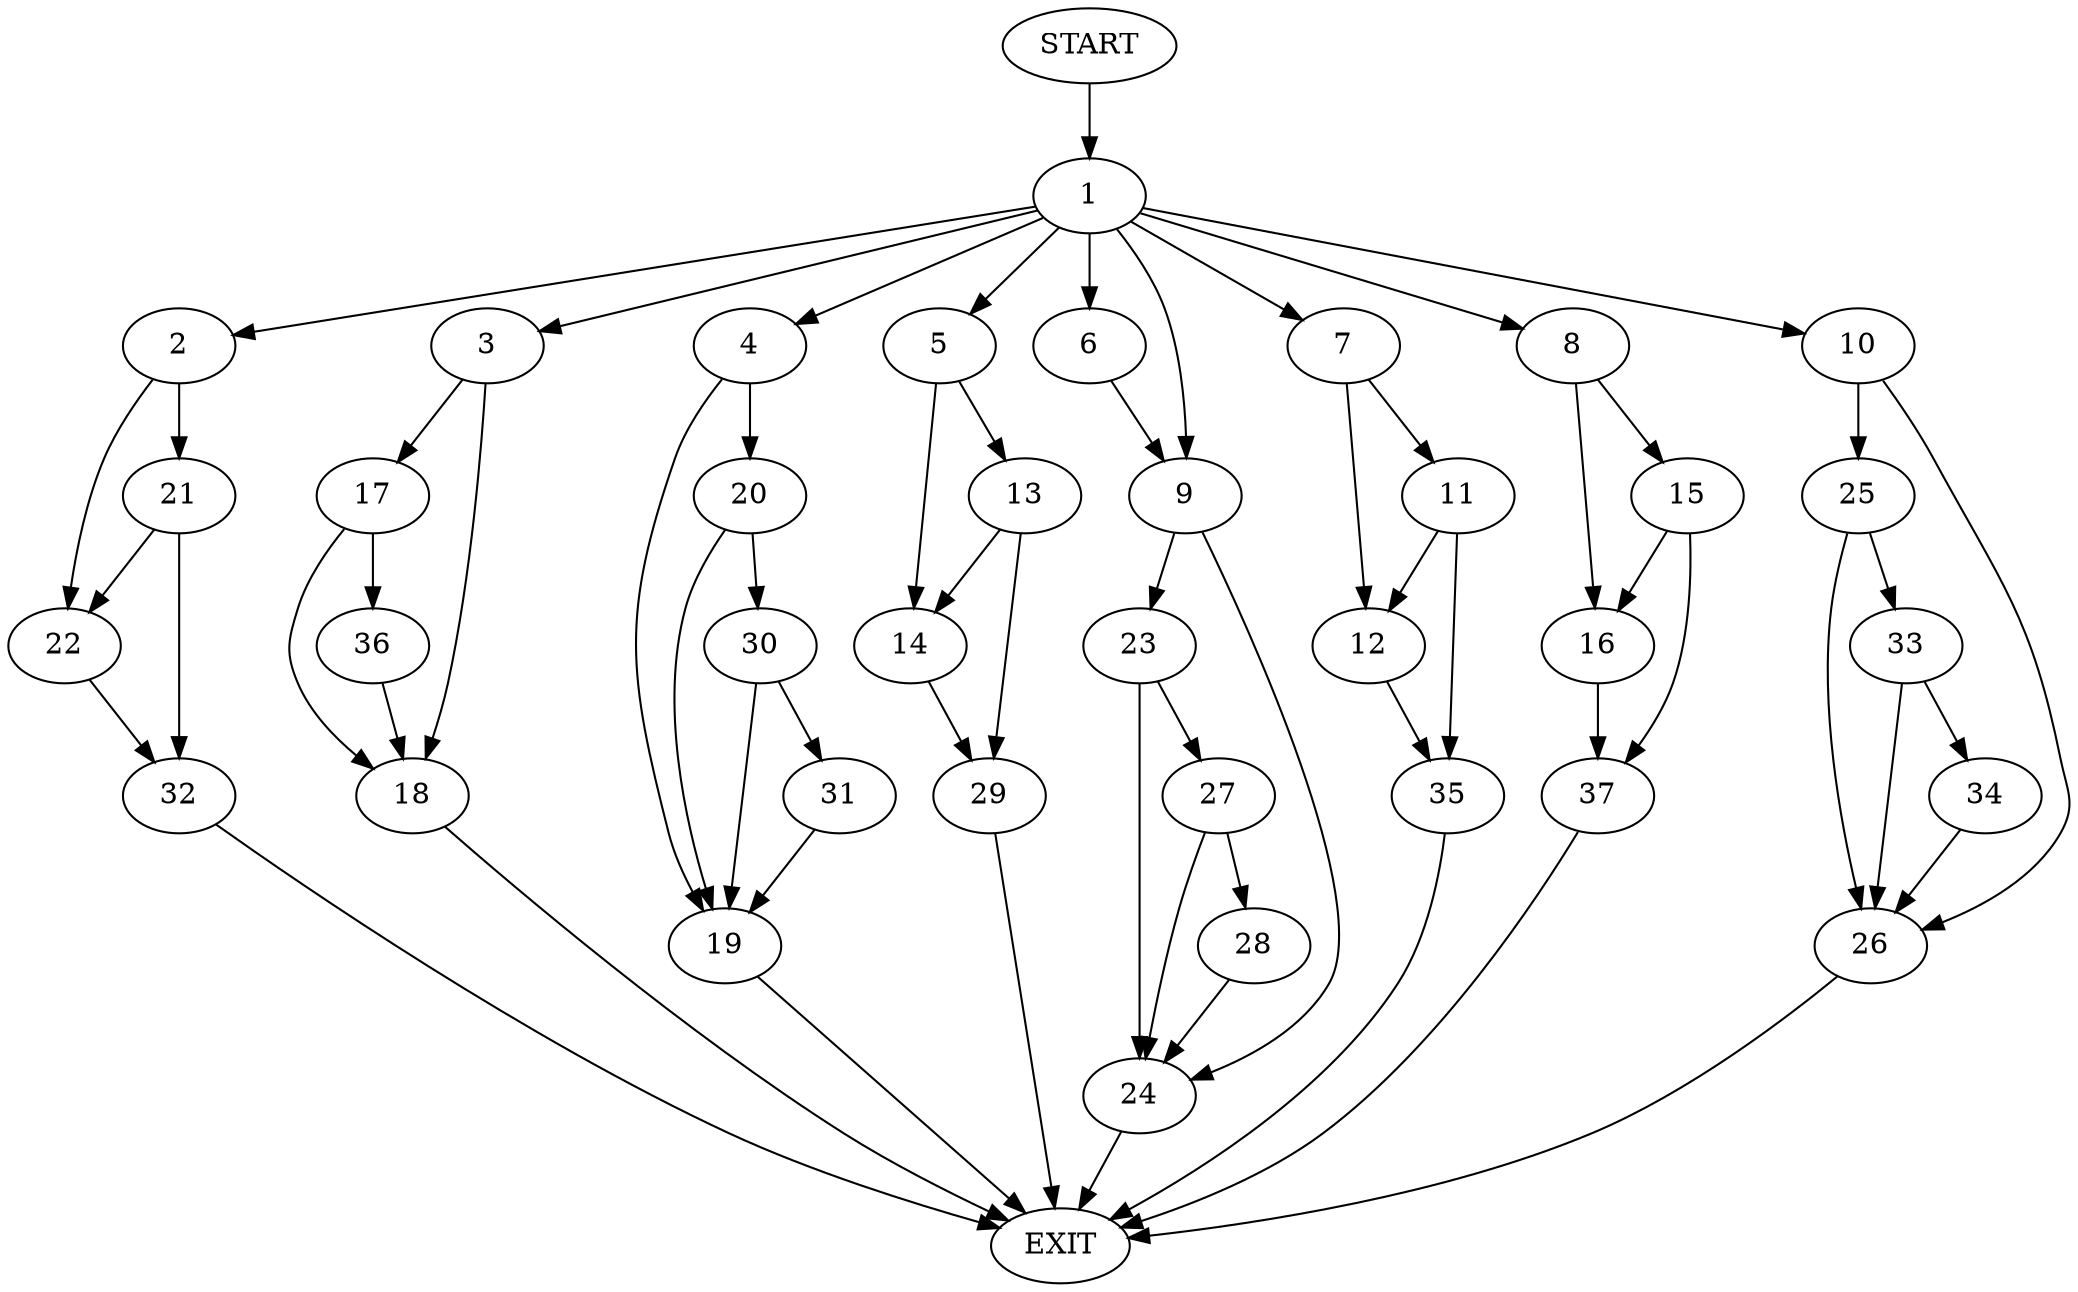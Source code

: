 digraph {
0 [label="START"]
38 [label="EXIT"]
0 -> 1
1 -> 2
1 -> 3
1 -> 4
1 -> 5
1 -> 6
1 -> 7
1 -> 8
1 -> 9
1 -> 10
7 -> 11
7 -> 12
5 -> 13
5 -> 14
8 -> 15
8 -> 16
3 -> 17
3 -> 18
6 -> 9
4 -> 19
4 -> 20
2 -> 21
2 -> 22
9 -> 23
9 -> 24
10 -> 25
10 -> 26
24 -> 38
23 -> 27
23 -> 24
27 -> 28
27 -> 24
28 -> 24
13 -> 29
13 -> 14
14 -> 29
29 -> 38
20 -> 19
20 -> 30
19 -> 38
30 -> 31
30 -> 19
31 -> 19
21 -> 32
21 -> 22
22 -> 32
32 -> 38
26 -> 38
25 -> 33
25 -> 26
33 -> 34
33 -> 26
34 -> 26
11 -> 35
11 -> 12
12 -> 35
35 -> 38
18 -> 38
17 -> 36
17 -> 18
36 -> 18
15 -> 37
15 -> 16
16 -> 37
37 -> 38
}
